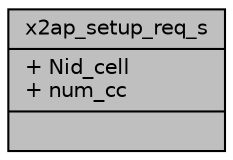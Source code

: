 digraph "x2ap_setup_req_s"
{
 // LATEX_PDF_SIZE
  edge [fontname="Helvetica",fontsize="10",labelfontname="Helvetica",labelfontsize="10"];
  node [fontname="Helvetica",fontsize="10",shape=record];
  Node1 [label="{x2ap_setup_req_s\n|+ Nid_cell\l+ num_cc\l|}",height=0.2,width=0.4,color="black", fillcolor="grey75", style="filled", fontcolor="black",tooltip=" "];
}
